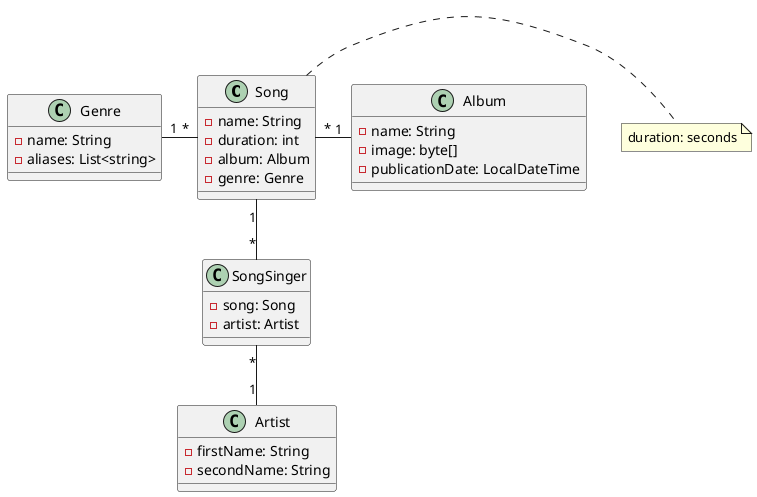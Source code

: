 @startuml
class Song {
    - name: String
    - duration: int
    - album: Album
    - genre: Genre
}
note right: duration: seconds

class SongSinger {
    - song: Song
    - artist: Artist
}

class Artist {
    - firstName: String
    - secondName: String
}

class Album {
    - name: String
    - image: byte[]
    - publicationDate: LocalDateTime
}

class Genre {
    - name: String
    - aliases: List<string>
}

Song "1" -- "*" SongSinger
SongSinger "*" -- "1" Artist
Song "*" -right- "1" Album
Song "*" -left- "1" Genre
@enduml